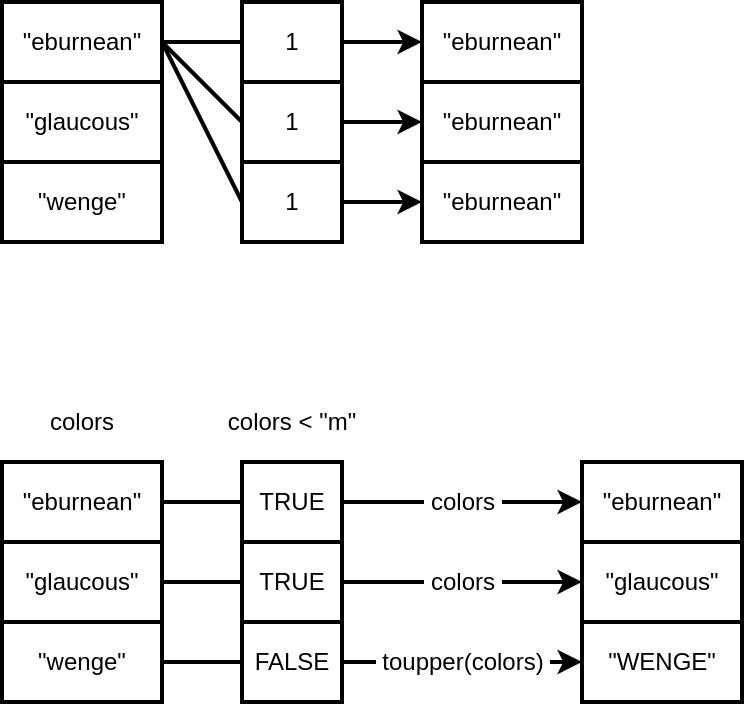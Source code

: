 <mxfile version="10.6.1" type="device"><diagram id="7RLmJ99P5Fd_EcBJnBro" name="Page-1"><mxGraphModel dx="918" dy="682" grid="1" gridSize="10" guides="1" tooltips="1" connect="1" arrows="1" fold="1" page="1" pageScale="1" pageWidth="1100" pageHeight="850" math="0" shadow="0"><root><mxCell id="0"/><mxCell id="1" parent="0"/><mxCell id="Ax_a1mulrtuzOKowban0-1" value="&quot;eburnean&quot;" style="rounded=0;whiteSpace=wrap;html=1;fillColor=none;strokeWidth=2;" vertex="1" parent="1"><mxGeometry x="20" y="20" width="80" height="40" as="geometry"/></mxCell><mxCell id="Ax_a1mulrtuzOKowban0-2" value="&quot;glaucous&quot;" style="rounded=0;whiteSpace=wrap;html=1;fillColor=none;strokeWidth=2;" vertex="1" parent="1"><mxGeometry x="20" y="60" width="80" height="40" as="geometry"/></mxCell><mxCell id="Ax_a1mulrtuzOKowban0-3" value="&quot;wenge&quot;" style="rounded=0;whiteSpace=wrap;html=1;fillColor=none;strokeWidth=2;" vertex="1" parent="1"><mxGeometry x="20" y="100" width="80" height="40" as="geometry"/></mxCell><mxCell id="Ax_a1mulrtuzOKowban0-4" value="1" style="rounded=0;whiteSpace=wrap;html=1;fillColor=none;strokeWidth=2;" vertex="1" parent="1"><mxGeometry x="140" y="20" width="50" height="40" as="geometry"/></mxCell><mxCell id="Ax_a1mulrtuzOKowban0-5" value="1" style="rounded=0;whiteSpace=wrap;html=1;fillColor=none;strokeWidth=2;" vertex="1" parent="1"><mxGeometry x="140" y="60" width="50" height="40" as="geometry"/></mxCell><mxCell id="Ax_a1mulrtuzOKowban0-6" value="1" style="rounded=0;whiteSpace=wrap;html=1;fillColor=none;strokeWidth=2;" vertex="1" parent="1"><mxGeometry x="140" y="100" width="50" height="40" as="geometry"/></mxCell><mxCell id="Ax_a1mulrtuzOKowban0-7" value="&quot;eburnean&quot;" style="rounded=0;whiteSpace=wrap;html=1;fillColor=none;strokeWidth=2;" vertex="1" parent="1"><mxGeometry x="230" y="20" width="80" height="40" as="geometry"/></mxCell><mxCell id="Ax_a1mulrtuzOKowban0-8" value="&quot;eburnean&quot;" style="rounded=0;whiteSpace=wrap;html=1;fillColor=none;strokeWidth=2;" vertex="1" parent="1"><mxGeometry x="230" y="60" width="80" height="40" as="geometry"/></mxCell><mxCell id="Ax_a1mulrtuzOKowban0-9" value="&quot;eburnean&quot;" style="rounded=0;whiteSpace=wrap;html=1;fillColor=none;strokeWidth=2;" vertex="1" parent="1"><mxGeometry x="230" y="100" width="80" height="40" as="geometry"/></mxCell><mxCell id="Ax_a1mulrtuzOKowban0-10" value="" style="endArrow=none;html=1;entryX=0;entryY=0.5;entryDx=0;entryDy=0;exitX=1;exitY=0.5;exitDx=0;exitDy=0;strokeWidth=2;" edge="1" parent="1" source="Ax_a1mulrtuzOKowban0-1" target="Ax_a1mulrtuzOKowban0-4"><mxGeometry width="50" height="50" relative="1" as="geometry"><mxPoint x="20" y="210" as="sourcePoint"/><mxPoint x="70" y="160" as="targetPoint"/></mxGeometry></mxCell><mxCell id="Ax_a1mulrtuzOKowban0-11" value="" style="endArrow=none;html=1;entryX=0;entryY=0.5;entryDx=0;entryDy=0;exitX=1;exitY=0.5;exitDx=0;exitDy=0;strokeWidth=2;" edge="1" parent="1" source="Ax_a1mulrtuzOKowban0-1" target="Ax_a1mulrtuzOKowban0-5"><mxGeometry width="50" height="50" relative="1" as="geometry"><mxPoint x="110" y="50" as="sourcePoint"/><mxPoint x="150" y="50" as="targetPoint"/></mxGeometry></mxCell><mxCell id="Ax_a1mulrtuzOKowban0-12" value="" style="endArrow=none;html=1;entryX=0;entryY=0.5;entryDx=0;entryDy=0;exitX=1;exitY=0.5;exitDx=0;exitDy=0;strokeWidth=2;" edge="1" parent="1" source="Ax_a1mulrtuzOKowban0-1" target="Ax_a1mulrtuzOKowban0-6"><mxGeometry width="50" height="50" relative="1" as="geometry"><mxPoint x="110" y="50" as="sourcePoint"/><mxPoint x="150" y="90" as="targetPoint"/></mxGeometry></mxCell><mxCell id="Ax_a1mulrtuzOKowban0-13" value="" style="endArrow=classic;html=1;entryX=0;entryY=0.5;entryDx=0;entryDy=0;exitX=1;exitY=0.5;exitDx=0;exitDy=0;strokeWidth=2;" edge="1" parent="1" source="Ax_a1mulrtuzOKowban0-4" target="Ax_a1mulrtuzOKowban0-7"><mxGeometry width="50" height="50" relative="1" as="geometry"><mxPoint x="20" y="210" as="sourcePoint"/><mxPoint x="70" y="160" as="targetPoint"/></mxGeometry></mxCell><mxCell id="Ax_a1mulrtuzOKowban0-14" value="" style="endArrow=classic;html=1;entryX=0;entryY=0.5;entryDx=0;entryDy=0;exitX=1;exitY=0.5;exitDx=0;exitDy=0;strokeWidth=2;" edge="1" parent="1" source="Ax_a1mulrtuzOKowban0-5" target="Ax_a1mulrtuzOKowban0-8"><mxGeometry width="50" height="50" relative="1" as="geometry"><mxPoint x="200" y="50" as="sourcePoint"/><mxPoint x="240" y="50" as="targetPoint"/></mxGeometry></mxCell><mxCell id="Ax_a1mulrtuzOKowban0-15" value="" style="endArrow=classic;html=1;entryX=0;entryY=0.5;entryDx=0;entryDy=0;exitX=1;exitY=0.5;exitDx=0;exitDy=0;strokeWidth=2;" edge="1" parent="1" source="Ax_a1mulrtuzOKowban0-6" target="Ax_a1mulrtuzOKowban0-9"><mxGeometry width="50" height="50" relative="1" as="geometry"><mxPoint x="200" y="90" as="sourcePoint"/><mxPoint x="240" y="90" as="targetPoint"/></mxGeometry></mxCell><mxCell id="Ax_a1mulrtuzOKowban0-17" value="&quot;eburnean&quot;" style="rounded=0;whiteSpace=wrap;html=1;fillColor=none;strokeWidth=2;" vertex="1" parent="1"><mxGeometry x="20" y="250" width="80" height="40" as="geometry"/></mxCell><mxCell id="Ax_a1mulrtuzOKowban0-18" value="&quot;glaucous&quot;" style="rounded=0;whiteSpace=wrap;html=1;fillColor=none;strokeWidth=2;" vertex="1" parent="1"><mxGeometry x="20" y="290" width="80" height="40" as="geometry"/></mxCell><mxCell id="Ax_a1mulrtuzOKowban0-19" value="&quot;wenge&quot;" style="rounded=0;whiteSpace=wrap;html=1;fillColor=none;strokeWidth=2;" vertex="1" parent="1"><mxGeometry x="20" y="330" width="80" height="40" as="geometry"/></mxCell><mxCell id="Ax_a1mulrtuzOKowban0-20" value="TRUE" style="rounded=0;whiteSpace=wrap;html=1;fillColor=none;strokeWidth=2;" vertex="1" parent="1"><mxGeometry x="140" y="250" width="50" height="40" as="geometry"/></mxCell><mxCell id="Ax_a1mulrtuzOKowban0-21" value="TRUE" style="rounded=0;whiteSpace=wrap;html=1;fillColor=none;strokeWidth=2;" vertex="1" parent="1"><mxGeometry x="140" y="290" width="50" height="40" as="geometry"/></mxCell><mxCell id="Ax_a1mulrtuzOKowban0-22" value="FALSE" style="rounded=0;whiteSpace=wrap;html=1;fillColor=none;strokeWidth=2;" vertex="1" parent="1"><mxGeometry x="140" y="330" width="50" height="40" as="geometry"/></mxCell><mxCell id="Ax_a1mulrtuzOKowban0-23" value="&quot;eburnean&quot;" style="rounded=0;whiteSpace=wrap;html=1;fillColor=none;strokeWidth=2;" vertex="1" parent="1"><mxGeometry x="310" y="250" width="80" height="40" as="geometry"/></mxCell><mxCell id="Ax_a1mulrtuzOKowban0-24" value="&quot;glaucous&quot;" style="rounded=0;whiteSpace=wrap;html=1;fillColor=none;strokeWidth=2;" vertex="1" parent="1"><mxGeometry x="310" y="290" width="80" height="40" as="geometry"/></mxCell><mxCell id="Ax_a1mulrtuzOKowban0-25" value="&quot;WENGE&quot;" style="rounded=0;whiteSpace=wrap;html=1;fillColor=none;strokeWidth=2;" vertex="1" parent="1"><mxGeometry x="310" y="330" width="80" height="40" as="geometry"/></mxCell><mxCell id="Ax_a1mulrtuzOKowban0-26" value="colors" style="text;html=1;strokeColor=none;fillColor=none;align=center;verticalAlign=middle;whiteSpace=wrap;rounded=0;" vertex="1" parent="1"><mxGeometry x="40" y="220" width="40" height="20" as="geometry"/></mxCell><mxCell id="Ax_a1mulrtuzOKowban0-27" value="colors &amp;lt; &quot;m&quot;" style="text;html=1;strokeColor=none;fillColor=none;align=center;verticalAlign=middle;whiteSpace=wrap;rounded=0;" vertex="1" parent="1"><mxGeometry x="130" y="220" width="70" height="20" as="geometry"/></mxCell><mxCell id="Ax_a1mulrtuzOKowban0-28" value="&lt;font style=&quot;font-size: 12px&quot;&gt;&amp;nbsp;colors&amp;nbsp;&lt;/font&gt;" style="endArrow=classic;html=1;strokeWidth=2;entryX=0;entryY=0.5;entryDx=0;entryDy=0;exitX=1;exitY=0.5;exitDx=0;exitDy=0;" edge="1" parent="1" source="Ax_a1mulrtuzOKowban0-20" target="Ax_a1mulrtuzOKowban0-23"><mxGeometry width="50" height="50" relative="1" as="geometry"><mxPoint x="20" y="440" as="sourcePoint"/><mxPoint x="70" y="390" as="targetPoint"/></mxGeometry></mxCell><mxCell id="Ax_a1mulrtuzOKowban0-29" value="&lt;font style=&quot;font-size: 12px&quot;&gt;&amp;nbsp;colors&amp;nbsp;&lt;/font&gt;" style="endArrow=classic;html=1;strokeWidth=2;entryX=0;entryY=0.5;entryDx=0;entryDy=0;exitX=1;exitY=0.5;exitDx=0;exitDy=0;" edge="1" parent="1" source="Ax_a1mulrtuzOKowban0-21" target="Ax_a1mulrtuzOKowban0-24"><mxGeometry width="50" height="50" relative="1" as="geometry"><mxPoint x="200" y="280" as="sourcePoint"/><mxPoint x="320" y="280" as="targetPoint"/></mxGeometry></mxCell><mxCell id="Ax_a1mulrtuzOKowban0-30" value="&lt;span style=&quot;font-size: 12px&quot;&gt;&amp;nbsp;toupper(colors)&amp;nbsp;&lt;/span&gt;&lt;br&gt;" style="endArrow=classic;html=1;strokeWidth=2;exitX=1;exitY=0.5;exitDx=0;exitDy=0;" edge="1" parent="1" source="Ax_a1mulrtuzOKowban0-22" target="Ax_a1mulrtuzOKowban0-25"><mxGeometry width="50" height="50" relative="1" as="geometry"><mxPoint x="200" y="320" as="sourcePoint"/><mxPoint x="320" y="320" as="targetPoint"/></mxGeometry></mxCell><mxCell id="Ax_a1mulrtuzOKowban0-31" value="" style="endArrow=none;html=1;strokeWidth=2;entryX=0;entryY=0.5;entryDx=0;entryDy=0;exitX=1;exitY=0.5;exitDx=0;exitDy=0;" edge="1" parent="1" source="Ax_a1mulrtuzOKowban0-17" target="Ax_a1mulrtuzOKowban0-20"><mxGeometry width="50" height="50" relative="1" as="geometry"><mxPoint x="20" y="440" as="sourcePoint"/><mxPoint x="70" y="390" as="targetPoint"/></mxGeometry></mxCell><mxCell id="Ax_a1mulrtuzOKowban0-32" value="" style="endArrow=none;html=1;strokeWidth=2;entryX=0;entryY=0.5;entryDx=0;entryDy=0;exitX=1;exitY=0.5;exitDx=0;exitDy=0;" edge="1" parent="1" source="Ax_a1mulrtuzOKowban0-18" target="Ax_a1mulrtuzOKowban0-21"><mxGeometry width="50" height="50" relative="1" as="geometry"><mxPoint x="110" y="280" as="sourcePoint"/><mxPoint x="150" y="280" as="targetPoint"/></mxGeometry></mxCell><mxCell id="Ax_a1mulrtuzOKowban0-33" value="" style="endArrow=none;html=1;strokeWidth=2;entryX=0;entryY=0.5;entryDx=0;entryDy=0;exitX=1;exitY=0.5;exitDx=0;exitDy=0;" edge="1" parent="1" source="Ax_a1mulrtuzOKowban0-19" target="Ax_a1mulrtuzOKowban0-22"><mxGeometry width="50" height="50" relative="1" as="geometry"><mxPoint x="110" y="320" as="sourcePoint"/><mxPoint x="150" y="320" as="targetPoint"/></mxGeometry></mxCell></root></mxGraphModel></diagram></mxfile>